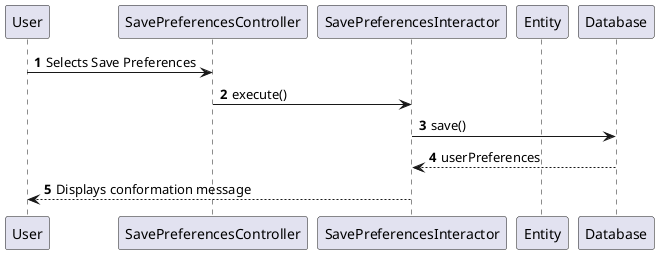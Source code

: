 @startuml
'https://plantuml.com/sequence-diagram

autonumber

User -> SavePreferencesController: Selects Save Preferences
SavePreferencesController -> SavePreferencesInteractor: execute()
participant Entity
SavePreferencesInteractor -> Database: save()

SavePreferencesInteractor <-- Database: userPreferences
User <-- SavePreferencesInteractor: Displays conformation message
@enduml